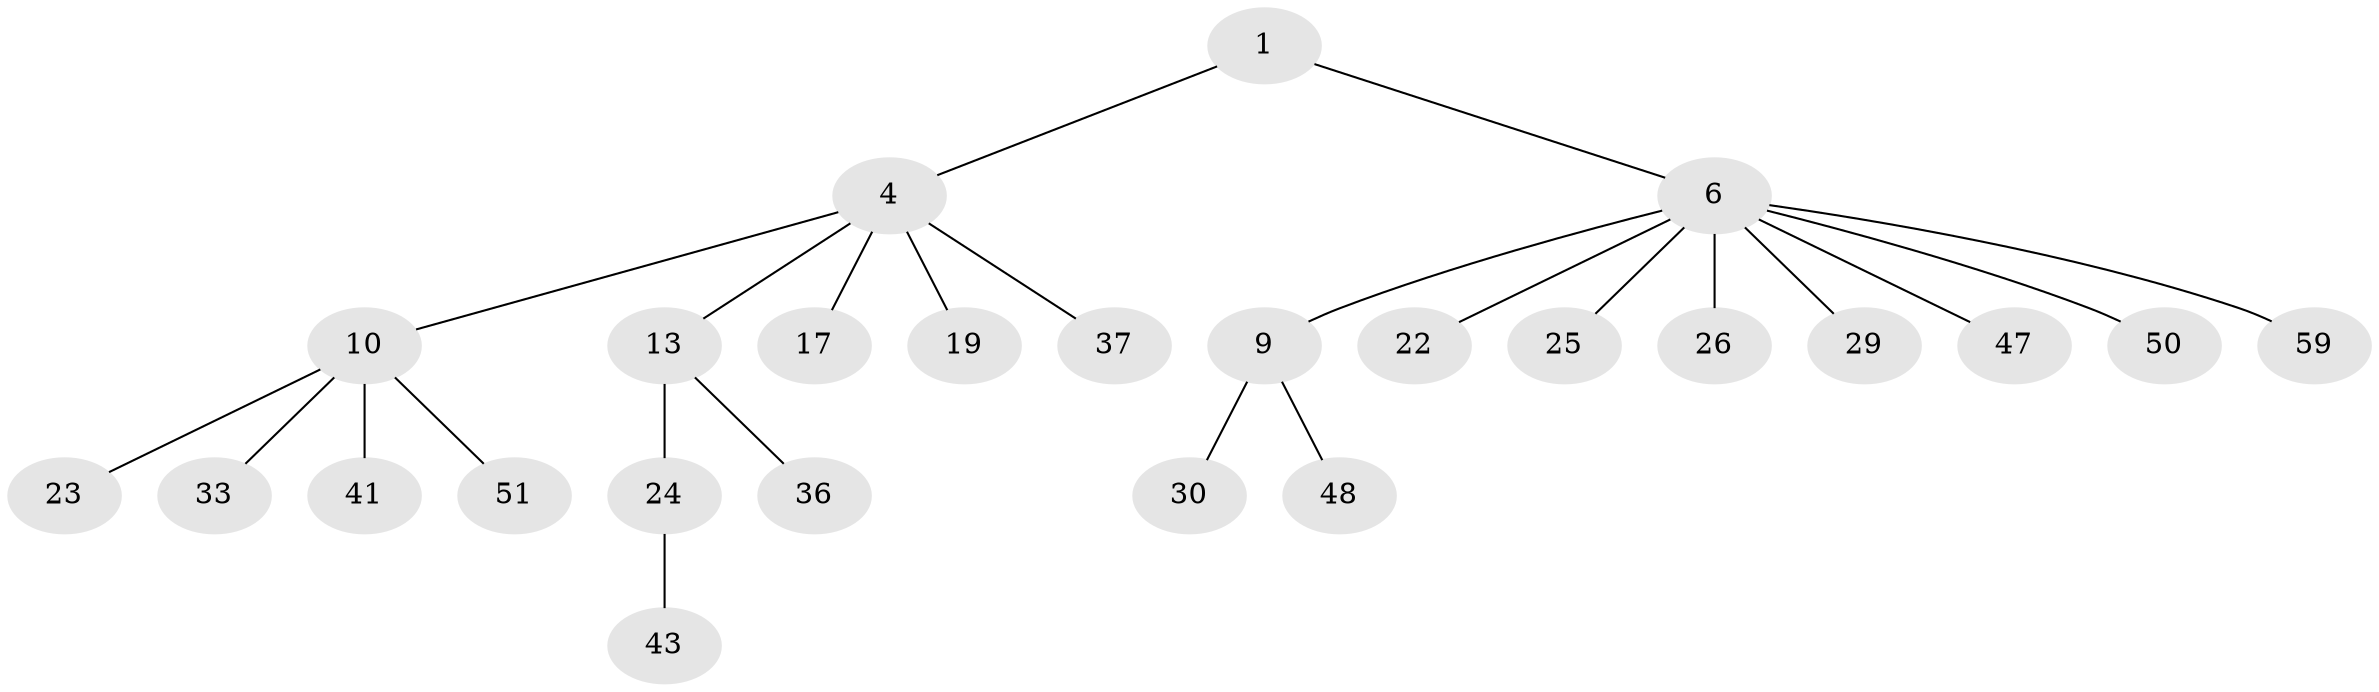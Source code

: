 // original degree distribution, {3: 0.13043478260869565, 4: 0.10144927536231885, 2: 0.21739130434782608, 6: 0.014492753623188406, 5: 0.028985507246376812, 1: 0.5072463768115942}
// Generated by graph-tools (version 1.1) at 2025/19/03/04/25 18:19:15]
// undirected, 25 vertices, 24 edges
graph export_dot {
graph [start="1"]
  node [color=gray90,style=filled];
  1 [super="+57+34+2"];
  4 [super="+44+5"];
  6 [super="+7+32+12"];
  9 [super="+15"];
  10 [super="+18+11+14"];
  13 [super="+21"];
  17;
  19 [super="+42"];
  22;
  23;
  24 [super="+27+35+53"];
  25;
  26;
  29;
  30;
  33 [super="+52"];
  36;
  37;
  41 [super="+58"];
  43;
  47;
  48;
  50;
  51;
  59;
  1 -- 4;
  1 -- 6;
  4 -- 17;
  4 -- 19;
  4 -- 37;
  4 -- 10;
  4 -- 13;
  6 -- 22;
  6 -- 9;
  6 -- 26;
  6 -- 59;
  6 -- 25;
  6 -- 47;
  6 -- 50;
  6 -- 29;
  9 -- 48;
  9 -- 30;
  10 -- 51;
  10 -- 41;
  10 -- 23;
  10 -- 33;
  13 -- 24;
  13 -- 36;
  24 -- 43;
}
